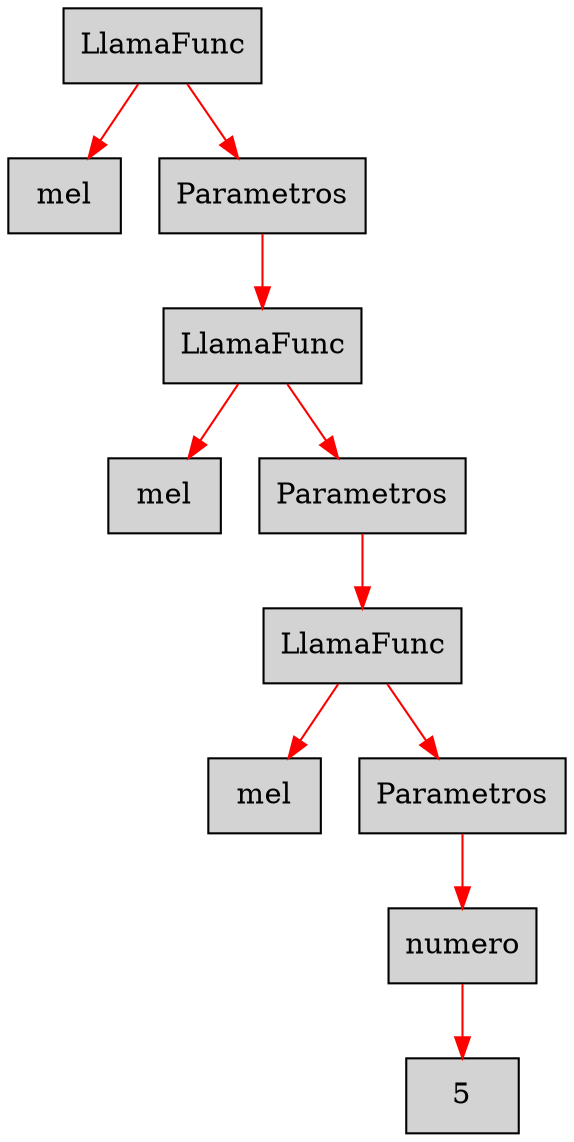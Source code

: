 digraph G {node[shape=box, style=filled]; edge[color=red]
node1059078174[label="LlamaFunc"];
 node1059078174->node1087070454;node1087070454[label="mel"];
 node1059078174->node1166778180;node1166778180[label="Parametros"];
 node1166778180->node1409898833;node1409898833[label="LlamaFunc"];
 node1409898833->node1762972542;node1762972542[label="mel"];
 node1409898833->node1925436026;node1925436026[label="Parametros"];
 node1925436026->node1806369497;node1806369497[label="LlamaFunc"];
 node1806369497->node1979059500;node1979059500[label="mel"];
 node1806369497->node976662479;node976662479[label="Parametros"];
 node976662479->node1451948785;node1451948785[label="numero"];
 node1451948785->node1703188275;node1703188275[label="5"];

}
